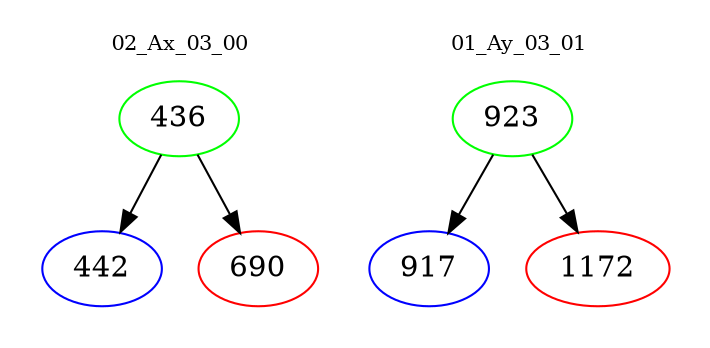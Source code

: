 digraph{
subgraph cluster_0 {
color = white
label = "02_Ax_03_00";
fontsize=10;
T0_436 [label="436", color="green"]
T0_436 -> T0_442 [color="black"]
T0_442 [label="442", color="blue"]
T0_436 -> T0_690 [color="black"]
T0_690 [label="690", color="red"]
}
subgraph cluster_1 {
color = white
label = "01_Ay_03_01";
fontsize=10;
T1_923 [label="923", color="green"]
T1_923 -> T1_917 [color="black"]
T1_917 [label="917", color="blue"]
T1_923 -> T1_1172 [color="black"]
T1_1172 [label="1172", color="red"]
}
}
